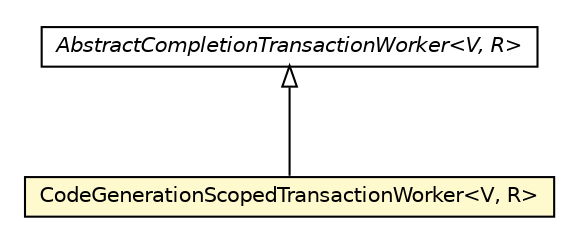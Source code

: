 #!/usr/local/bin/dot
#
# Class diagram 
# Generated by UMLGraph version 5.1 (http://www.umlgraph.org/)
#

digraph G {
	edge [fontname="Helvetica",fontsize=10,labelfontname="Helvetica",labelfontsize=10];
	node [fontname="Helvetica",fontsize=10,shape=plaintext];
	nodesep=0.25;
	ranksep=0.5;
	// org.androidtransfuse.processor.AbstractCompletionTransactionWorker<V, R>
	c97830 [label=<<table title="org.androidtransfuse.processor.AbstractCompletionTransactionWorker" border="0" cellborder="1" cellspacing="0" cellpadding="2" port="p" href="./AbstractCompletionTransactionWorker.html">
		<tr><td><table border="0" cellspacing="0" cellpadding="1">
<tr><td align="center" balign="center"><font face="Helvetica-Oblique"> AbstractCompletionTransactionWorker&lt;V, R&gt; </font></td></tr>
		</table></td></tr>
		</table>>, fontname="Helvetica", fontcolor="black", fontsize=10.0];
	// org.androidtransfuse.processor.CodeGenerationScopedTransactionWorker<V, R>
	c97834 [label=<<table title="org.androidtransfuse.processor.CodeGenerationScopedTransactionWorker" border="0" cellborder="1" cellspacing="0" cellpadding="2" port="p" bgcolor="lemonChiffon" href="./CodeGenerationScopedTransactionWorker.html">
		<tr><td><table border="0" cellspacing="0" cellpadding="1">
<tr><td align="center" balign="center"> CodeGenerationScopedTransactionWorker&lt;V, R&gt; </td></tr>
		</table></td></tr>
		</table>>, fontname="Helvetica", fontcolor="black", fontsize=10.0];
	//org.androidtransfuse.processor.CodeGenerationScopedTransactionWorker<V, R> extends org.androidtransfuse.processor.AbstractCompletionTransactionWorker<V, R>
	c97830:p -> c97834:p [dir=back,arrowtail=empty];
}

